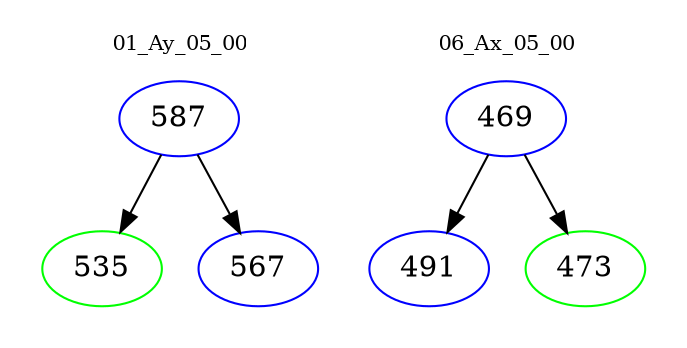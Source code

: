 digraph{
subgraph cluster_0 {
color = white
label = "01_Ay_05_00";
fontsize=10;
T0_587 [label="587", color="blue"]
T0_587 -> T0_535 [color="black"]
T0_535 [label="535", color="green"]
T0_587 -> T0_567 [color="black"]
T0_567 [label="567", color="blue"]
}
subgraph cluster_1 {
color = white
label = "06_Ax_05_00";
fontsize=10;
T1_469 [label="469", color="blue"]
T1_469 -> T1_491 [color="black"]
T1_491 [label="491", color="blue"]
T1_469 -> T1_473 [color="black"]
T1_473 [label="473", color="green"]
}
}
